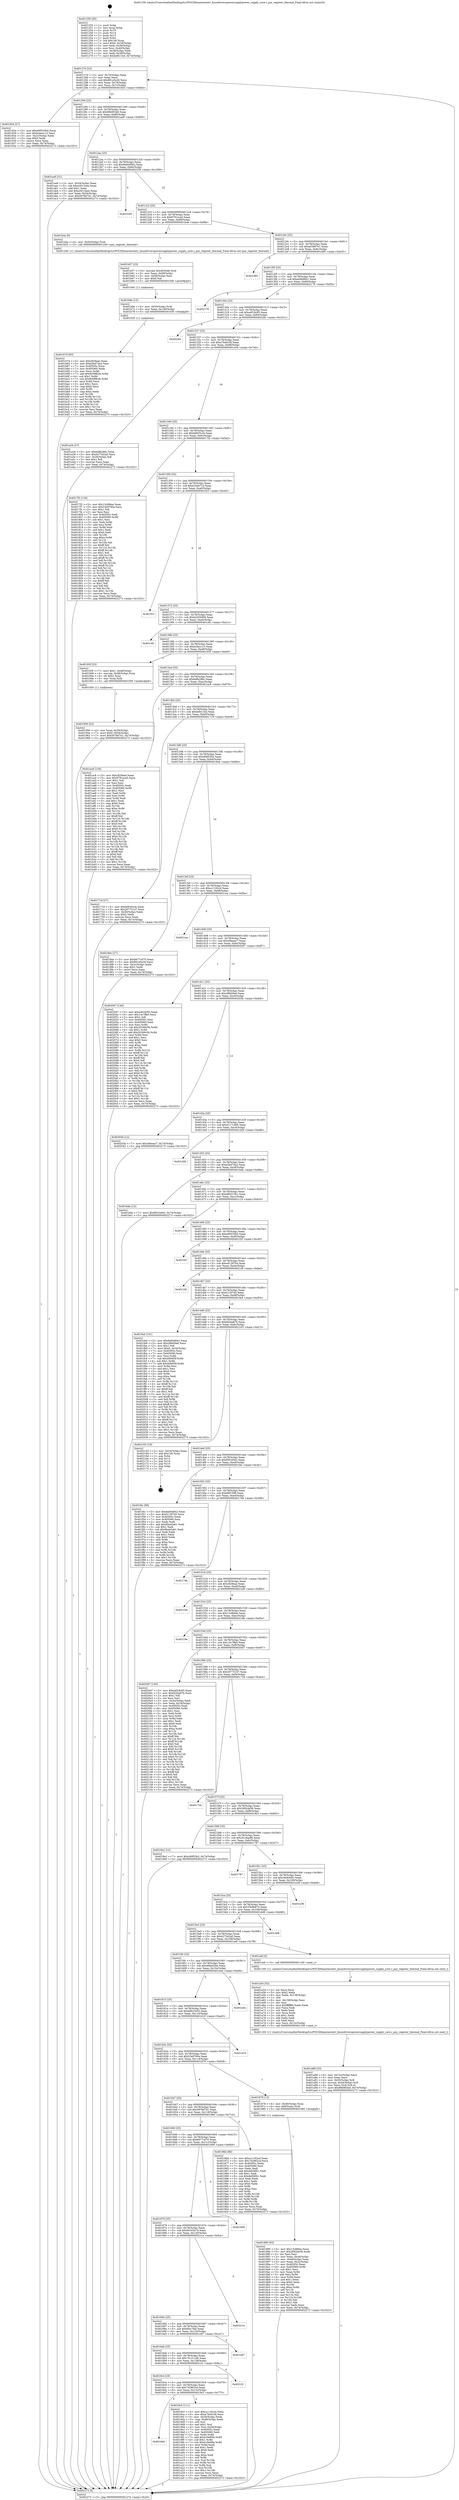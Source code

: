 digraph "0x401250" {
  label = "0x401250 (/mnt/c/Users/mathe/Desktop/tcc/POCII/binaries/extr_linuxdriverspowersupplypower_supply_core.c_psy_register_thermal_Final-ollvm.out::main(0))"
  labelloc = "t"
  node[shape=record]

  Entry [label="",width=0.3,height=0.3,shape=circle,fillcolor=black,style=filled]
  "0x40127d" [label="{
     0x40127d [23]\l
     | [instrs]\l
     &nbsp;&nbsp;0x40127d \<+3\>: mov -0x74(%rbp),%eax\l
     &nbsp;&nbsp;0x401280 \<+2\>: mov %eax,%ecx\l
     &nbsp;&nbsp;0x401282 \<+6\>: sub $0x891e5e30,%ecx\l
     &nbsp;&nbsp;0x401288 \<+3\>: mov %eax,-0x78(%rbp)\l
     &nbsp;&nbsp;0x40128b \<+3\>: mov %ecx,-0x7c(%rbp)\l
     &nbsp;&nbsp;0x40128e \<+6\>: je 0000000000401924 \<main+0x6d4\>\l
  }"]
  "0x401924" [label="{
     0x401924 [27]\l
     | [instrs]\l
     &nbsp;&nbsp;0x401924 \<+5\>: mov $0xe99535b0,%eax\l
     &nbsp;&nbsp;0x401929 \<+5\>: mov $0xbcbecc13,%ecx\l
     &nbsp;&nbsp;0x40192e \<+3\>: mov -0x2c(%rbp),%edx\l
     &nbsp;&nbsp;0x401931 \<+3\>: cmp $0x0,%edx\l
     &nbsp;&nbsp;0x401934 \<+3\>: cmove %ecx,%eax\l
     &nbsp;&nbsp;0x401937 \<+3\>: mov %eax,-0x74(%rbp)\l
     &nbsp;&nbsp;0x40193a \<+5\>: jmp 0000000000402273 \<main+0x1023\>\l
  }"]
  "0x401294" [label="{
     0x401294 [22]\l
     | [instrs]\l
     &nbsp;&nbsp;0x401294 \<+5\>: jmp 0000000000401299 \<main+0x49\>\l
     &nbsp;&nbsp;0x401299 \<+3\>: mov -0x78(%rbp),%eax\l
     &nbsp;&nbsp;0x40129c \<+5\>: sub $0x89e903a0,%eax\l
     &nbsp;&nbsp;0x4012a1 \<+3\>: mov %eax,-0x80(%rbp)\l
     &nbsp;&nbsp;0x4012a4 \<+6\>: je 0000000000401aa9 \<main+0x859\>\l
  }"]
  Exit [label="",width=0.3,height=0.3,shape=circle,fillcolor=black,style=filled,peripheries=2]
  "0x401aa9" [label="{
     0x401aa9 [31]\l
     | [instrs]\l
     &nbsp;&nbsp;0x401aa9 \<+3\>: mov -0x54(%rbp),%eax\l
     &nbsp;&nbsp;0x401aac \<+5\>: sub $0xa3013aee,%eax\l
     &nbsp;&nbsp;0x401ab1 \<+3\>: add $0x1,%eax\l
     &nbsp;&nbsp;0x401ab4 \<+5\>: add $0xa3013aee,%eax\l
     &nbsp;&nbsp;0x401ab9 \<+3\>: mov %eax,-0x54(%rbp)\l
     &nbsp;&nbsp;0x401abc \<+7\>: movl $0x5978d7d1,-0x74(%rbp)\l
     &nbsp;&nbsp;0x401ac3 \<+5\>: jmp 0000000000402273 \<main+0x1023\>\l
  }"]
  "0x4012aa" [label="{
     0x4012aa [25]\l
     | [instrs]\l
     &nbsp;&nbsp;0x4012aa \<+5\>: jmp 00000000004012af \<main+0x5f\>\l
     &nbsp;&nbsp;0x4012af \<+3\>: mov -0x78(%rbp),%eax\l
     &nbsp;&nbsp;0x4012b2 \<+5\>: sub $0x8a60d942,%eax\l
     &nbsp;&nbsp;0x4012b7 \<+6\>: mov %eax,-0x84(%rbp)\l
     &nbsp;&nbsp;0x4012bd \<+6\>: je 0000000000402259 \<main+0x1009\>\l
  }"]
  "0x401b7d" [label="{
     0x401b7d [93]\l
     | [instrs]\l
     &nbsp;&nbsp;0x401b7d \<+5\>: mov $0xc829eae,%eax\l
     &nbsp;&nbsp;0x401b82 \<+5\>: mov $0xd2b07da2,%esi\l
     &nbsp;&nbsp;0x401b87 \<+7\>: mov 0x40505c,%ecx\l
     &nbsp;&nbsp;0x401b8e \<+7\>: mov 0x405060,%edx\l
     &nbsp;&nbsp;0x401b95 \<+3\>: mov %ecx,%r8d\l
     &nbsp;&nbsp;0x401b98 \<+7\>: add $0x9c09fb28,%r8d\l
     &nbsp;&nbsp;0x401b9f \<+4\>: sub $0x1,%r8d\l
     &nbsp;&nbsp;0x401ba3 \<+7\>: sub $0x9c09fb28,%r8d\l
     &nbsp;&nbsp;0x401baa \<+4\>: imul %r8d,%ecx\l
     &nbsp;&nbsp;0x401bae \<+3\>: and $0x1,%ecx\l
     &nbsp;&nbsp;0x401bb1 \<+3\>: cmp $0x0,%ecx\l
     &nbsp;&nbsp;0x401bb4 \<+4\>: sete %r9b\l
     &nbsp;&nbsp;0x401bb8 \<+3\>: cmp $0xa,%edx\l
     &nbsp;&nbsp;0x401bbb \<+4\>: setl %r10b\l
     &nbsp;&nbsp;0x401bbf \<+3\>: mov %r9b,%r11b\l
     &nbsp;&nbsp;0x401bc2 \<+3\>: and %r10b,%r11b\l
     &nbsp;&nbsp;0x401bc5 \<+3\>: xor %r10b,%r9b\l
     &nbsp;&nbsp;0x401bc8 \<+3\>: or %r9b,%r11b\l
     &nbsp;&nbsp;0x401bcb \<+4\>: test $0x1,%r11b\l
     &nbsp;&nbsp;0x401bcf \<+3\>: cmovne %esi,%eax\l
     &nbsp;&nbsp;0x401bd2 \<+3\>: mov %eax,-0x74(%rbp)\l
     &nbsp;&nbsp;0x401bd5 \<+5\>: jmp 0000000000402273 \<main+0x1023\>\l
  }"]
  "0x402259" [label="{
     0x402259\l
  }", style=dashed]
  "0x4012c3" [label="{
     0x4012c3 [25]\l
     | [instrs]\l
     &nbsp;&nbsp;0x4012c3 \<+5\>: jmp 00000000004012c8 \<main+0x78\>\l
     &nbsp;&nbsp;0x4012c8 \<+3\>: mov -0x78(%rbp),%eax\l
     &nbsp;&nbsp;0x4012cb \<+5\>: sub $0x9791eca5,%eax\l
     &nbsp;&nbsp;0x4012d0 \<+6\>: mov %eax,-0x88(%rbp)\l
     &nbsp;&nbsp;0x4012d6 \<+6\>: je 0000000000401b4e \<main+0x8fe\>\l
  }"]
  "0x401b6e" [label="{
     0x401b6e [15]\l
     | [instrs]\l
     &nbsp;&nbsp;0x401b6e \<+4\>: mov -0x50(%rbp),%rdi\l
     &nbsp;&nbsp;0x401b72 \<+6\>: mov %eax,-0x140(%rbp)\l
     &nbsp;&nbsp;0x401b78 \<+5\>: call 0000000000401030 \<free@plt\>\l
     | [calls]\l
     &nbsp;&nbsp;0x401030 \{1\} (unknown)\l
  }"]
  "0x401b4e" [label="{
     0x401b4e [9]\l
     | [instrs]\l
     &nbsp;&nbsp;0x401b4e \<+4\>: mov -0x50(%rbp),%rdi\l
     &nbsp;&nbsp;0x401b52 \<+5\>: call 0000000000401240 \<psy_register_thermal\>\l
     | [calls]\l
     &nbsp;&nbsp;0x401240 \{1\} (/mnt/c/Users/mathe/Desktop/tcc/POCII/binaries/extr_linuxdriverspowersupplypower_supply_core.c_psy_register_thermal_Final-ollvm.out::psy_register_thermal)\l
  }"]
  "0x4012dc" [label="{
     0x4012dc [25]\l
     | [instrs]\l
     &nbsp;&nbsp;0x4012dc \<+5\>: jmp 00000000004012e1 \<main+0x91\>\l
     &nbsp;&nbsp;0x4012e1 \<+3\>: mov -0x78(%rbp),%eax\l
     &nbsp;&nbsp;0x4012e4 \<+5\>: sub $0xa03887e1,%eax\l
     &nbsp;&nbsp;0x4012e9 \<+6\>: mov %eax,-0x8c(%rbp)\l
     &nbsp;&nbsp;0x4012ef \<+6\>: je 0000000000401d85 \<main+0xb35\>\l
  }"]
  "0x401b57" [label="{
     0x401b57 [23]\l
     | [instrs]\l
     &nbsp;&nbsp;0x401b57 \<+10\>: movabs $0x4030d6,%rdi\l
     &nbsp;&nbsp;0x401b61 \<+3\>: mov %eax,-0x58(%rbp)\l
     &nbsp;&nbsp;0x401b64 \<+3\>: mov -0x58(%rbp),%esi\l
     &nbsp;&nbsp;0x401b67 \<+2\>: mov $0x0,%al\l
     &nbsp;&nbsp;0x401b69 \<+5\>: call 0000000000401040 \<printf@plt\>\l
     | [calls]\l
     &nbsp;&nbsp;0x401040 \{1\} (unknown)\l
  }"]
  "0x401d85" [label="{
     0x401d85\l
  }", style=dashed]
  "0x4012f5" [label="{
     0x4012f5 [25]\l
     | [instrs]\l
     &nbsp;&nbsp;0x4012f5 \<+5\>: jmp 00000000004012fa \<main+0xaa\>\l
     &nbsp;&nbsp;0x4012fa \<+3\>: mov -0x78(%rbp),%eax\l
     &nbsp;&nbsp;0x4012fd \<+5\>: sub $0xa0db9641,%eax\l
     &nbsp;&nbsp;0x401302 \<+6\>: mov %eax,-0x90(%rbp)\l
     &nbsp;&nbsp;0x401308 \<+6\>: je 0000000000402176 \<main+0xf26\>\l
  }"]
  "0x401a88" [label="{
     0x401a88 [33]\l
     | [instrs]\l
     &nbsp;&nbsp;0x401a88 \<+6\>: mov -0x13c(%rbp),%ecx\l
     &nbsp;&nbsp;0x401a8e \<+3\>: imul %eax,%ecx\l
     &nbsp;&nbsp;0x401a91 \<+4\>: mov -0x50(%rbp),%r8\l
     &nbsp;&nbsp;0x401a95 \<+4\>: movslq -0x54(%rbp),%r9\l
     &nbsp;&nbsp;0x401a99 \<+4\>: mov %ecx,(%r8,%r9,4)\l
     &nbsp;&nbsp;0x401a9d \<+7\>: movl $0x89e903a0,-0x74(%rbp)\l
     &nbsp;&nbsp;0x401aa4 \<+5\>: jmp 0000000000402273 \<main+0x1023\>\l
  }"]
  "0x402176" [label="{
     0x402176\l
  }", style=dashed]
  "0x40130e" [label="{
     0x40130e [25]\l
     | [instrs]\l
     &nbsp;&nbsp;0x40130e \<+5\>: jmp 0000000000401313 \<main+0xc3\>\l
     &nbsp;&nbsp;0x401313 \<+3\>: mov -0x78(%rbp),%eax\l
     &nbsp;&nbsp;0x401316 \<+5\>: sub $0xa4f18c85,%eax\l
     &nbsp;&nbsp;0x40131b \<+6\>: mov %eax,-0x94(%rbp)\l
     &nbsp;&nbsp;0x401321 \<+6\>: je 000000000040226c \<main+0x101c\>\l
  }"]
  "0x401a54" [label="{
     0x401a54 [52]\l
     | [instrs]\l
     &nbsp;&nbsp;0x401a54 \<+2\>: xor %ecx,%ecx\l
     &nbsp;&nbsp;0x401a56 \<+5\>: mov $0x2,%edx\l
     &nbsp;&nbsp;0x401a5b \<+6\>: mov %edx,-0x138(%rbp)\l
     &nbsp;&nbsp;0x401a61 \<+1\>: cltd\l
     &nbsp;&nbsp;0x401a62 \<+6\>: mov -0x138(%rbp),%esi\l
     &nbsp;&nbsp;0x401a68 \<+2\>: idiv %esi\l
     &nbsp;&nbsp;0x401a6a \<+6\>: imul $0xfffffffe,%edx,%edx\l
     &nbsp;&nbsp;0x401a70 \<+2\>: mov %ecx,%edi\l
     &nbsp;&nbsp;0x401a72 \<+2\>: sub %edx,%edi\l
     &nbsp;&nbsp;0x401a74 \<+2\>: mov %ecx,%edx\l
     &nbsp;&nbsp;0x401a76 \<+3\>: sub $0x1,%edx\l
     &nbsp;&nbsp;0x401a79 \<+2\>: add %edx,%edi\l
     &nbsp;&nbsp;0x401a7b \<+2\>: sub %edi,%ecx\l
     &nbsp;&nbsp;0x401a7d \<+6\>: mov %ecx,-0x13c(%rbp)\l
     &nbsp;&nbsp;0x401a83 \<+5\>: call 0000000000401160 \<next_i\>\l
     | [calls]\l
     &nbsp;&nbsp;0x401160 \{1\} (/mnt/c/Users/mathe/Desktop/tcc/POCII/binaries/extr_linuxdriverspowersupplypower_supply_core.c_psy_register_thermal_Final-ollvm.out::next_i)\l
  }"]
  "0x40226c" [label="{
     0x40226c\l
  }", style=dashed]
  "0x401327" [label="{
     0x401327 [25]\l
     | [instrs]\l
     &nbsp;&nbsp;0x401327 \<+5\>: jmp 000000000040132c \<main+0xdc\>\l
     &nbsp;&nbsp;0x40132c \<+3\>: mov -0x78(%rbp),%eax\l
     &nbsp;&nbsp;0x40132f \<+5\>: sub $0xa7bd41fd,%eax\l
     &nbsp;&nbsp;0x401334 \<+6\>: mov %eax,-0x98(%rbp)\l
     &nbsp;&nbsp;0x40133a \<+6\>: je 0000000000401a34 \<main+0x7e4\>\l
  }"]
  "0x4016dd" [label="{
     0x4016dd\l
  }", style=dashed]
  "0x401a34" [label="{
     0x401a34 [27]\l
     | [instrs]\l
     &nbsp;&nbsp;0x401a34 \<+5\>: mov $0xbdfb286c,%eax\l
     &nbsp;&nbsp;0x401a39 \<+5\>: mov $0x4275d2a0,%ecx\l
     &nbsp;&nbsp;0x401a3e \<+3\>: mov -0x26(%rbp),%dl\l
     &nbsp;&nbsp;0x401a41 \<+3\>: test $0x1,%dl\l
     &nbsp;&nbsp;0x401a44 \<+3\>: cmovne %ecx,%eax\l
     &nbsp;&nbsp;0x401a47 \<+3\>: mov %eax,-0x74(%rbp)\l
     &nbsp;&nbsp;0x401a4a \<+5\>: jmp 0000000000402273 \<main+0x1023\>\l
  }"]
  "0x401340" [label="{
     0x401340 [25]\l
     | [instrs]\l
     &nbsp;&nbsp;0x401340 \<+5\>: jmp 0000000000401345 \<main+0xf5\>\l
     &nbsp;&nbsp;0x401345 \<+3\>: mov -0x78(%rbp),%eax\l
     &nbsp;&nbsp;0x401348 \<+5\>: sub $0xb0635ccb,%eax\l
     &nbsp;&nbsp;0x40134d \<+6\>: mov %eax,-0x9c(%rbp)\l
     &nbsp;&nbsp;0x401353 \<+6\>: je 00000000004017f2 \<main+0x5a2\>\l
  }"]
  "0x4019c5" [label="{
     0x4019c5 [111]\l
     | [instrs]\l
     &nbsp;&nbsp;0x4019c5 \<+5\>: mov $0xcc1162cd,%eax\l
     &nbsp;&nbsp;0x4019ca \<+5\>: mov $0xa7bd41fd,%ecx\l
     &nbsp;&nbsp;0x4019cf \<+3\>: mov -0x54(%rbp),%edx\l
     &nbsp;&nbsp;0x4019d2 \<+3\>: cmp -0x48(%rbp),%edx\l
     &nbsp;&nbsp;0x4019d5 \<+4\>: setl %sil\l
     &nbsp;&nbsp;0x4019d9 \<+4\>: and $0x1,%sil\l
     &nbsp;&nbsp;0x4019dd \<+4\>: mov %sil,-0x26(%rbp)\l
     &nbsp;&nbsp;0x4019e1 \<+7\>: mov 0x40505c,%edx\l
     &nbsp;&nbsp;0x4019e8 \<+7\>: mov 0x405060,%edi\l
     &nbsp;&nbsp;0x4019ef \<+3\>: mov %edx,%r8d\l
     &nbsp;&nbsp;0x4019f2 \<+7\>: add $0xb18ef0fa,%r8d\l
     &nbsp;&nbsp;0x4019f9 \<+4\>: sub $0x1,%r8d\l
     &nbsp;&nbsp;0x4019fd \<+7\>: sub $0xb18ef0fa,%r8d\l
     &nbsp;&nbsp;0x401a04 \<+4\>: imul %r8d,%edx\l
     &nbsp;&nbsp;0x401a08 \<+3\>: and $0x1,%edx\l
     &nbsp;&nbsp;0x401a0b \<+3\>: cmp $0x0,%edx\l
     &nbsp;&nbsp;0x401a0e \<+4\>: sete %sil\l
     &nbsp;&nbsp;0x401a12 \<+3\>: cmp $0xa,%edi\l
     &nbsp;&nbsp;0x401a15 \<+4\>: setl %r9b\l
     &nbsp;&nbsp;0x401a19 \<+3\>: mov %sil,%r10b\l
     &nbsp;&nbsp;0x401a1c \<+3\>: and %r9b,%r10b\l
     &nbsp;&nbsp;0x401a1f \<+3\>: xor %r9b,%sil\l
     &nbsp;&nbsp;0x401a22 \<+3\>: or %sil,%r10b\l
     &nbsp;&nbsp;0x401a25 \<+4\>: test $0x1,%r10b\l
     &nbsp;&nbsp;0x401a29 \<+3\>: cmovne %ecx,%eax\l
     &nbsp;&nbsp;0x401a2c \<+3\>: mov %eax,-0x74(%rbp)\l
     &nbsp;&nbsp;0x401a2f \<+5\>: jmp 0000000000402273 \<main+0x1023\>\l
  }"]
  "0x4017f2" [label="{
     0x4017f2 [134]\l
     | [instrs]\l
     &nbsp;&nbsp;0x4017f2 \<+5\>: mov $0x13c8fdee,%eax\l
     &nbsp;&nbsp;0x4017f7 \<+5\>: mov $0x53a9760a,%ecx\l
     &nbsp;&nbsp;0x4017fc \<+2\>: mov $0x1,%dl\l
     &nbsp;&nbsp;0x4017fe \<+2\>: xor %esi,%esi\l
     &nbsp;&nbsp;0x401800 \<+7\>: mov 0x40505c,%edi\l
     &nbsp;&nbsp;0x401807 \<+8\>: mov 0x405060,%r8d\l
     &nbsp;&nbsp;0x40180f \<+3\>: sub $0x1,%esi\l
     &nbsp;&nbsp;0x401812 \<+3\>: mov %edi,%r9d\l
     &nbsp;&nbsp;0x401815 \<+3\>: add %esi,%r9d\l
     &nbsp;&nbsp;0x401818 \<+4\>: imul %r9d,%edi\l
     &nbsp;&nbsp;0x40181c \<+3\>: and $0x1,%edi\l
     &nbsp;&nbsp;0x40181f \<+3\>: cmp $0x0,%edi\l
     &nbsp;&nbsp;0x401822 \<+4\>: sete %r10b\l
     &nbsp;&nbsp;0x401826 \<+4\>: cmp $0xa,%r8d\l
     &nbsp;&nbsp;0x40182a \<+4\>: setl %r11b\l
     &nbsp;&nbsp;0x40182e \<+3\>: mov %r10b,%bl\l
     &nbsp;&nbsp;0x401831 \<+3\>: xor $0xff,%bl\l
     &nbsp;&nbsp;0x401834 \<+3\>: mov %r11b,%r14b\l
     &nbsp;&nbsp;0x401837 \<+4\>: xor $0xff,%r14b\l
     &nbsp;&nbsp;0x40183b \<+3\>: xor $0x1,%dl\l
     &nbsp;&nbsp;0x40183e \<+3\>: mov %bl,%r15b\l
     &nbsp;&nbsp;0x401841 \<+4\>: and $0xff,%r15b\l
     &nbsp;&nbsp;0x401845 \<+3\>: and %dl,%r10b\l
     &nbsp;&nbsp;0x401848 \<+3\>: mov %r14b,%r12b\l
     &nbsp;&nbsp;0x40184b \<+4\>: and $0xff,%r12b\l
     &nbsp;&nbsp;0x40184f \<+3\>: and %dl,%r11b\l
     &nbsp;&nbsp;0x401852 \<+3\>: or %r10b,%r15b\l
     &nbsp;&nbsp;0x401855 \<+3\>: or %r11b,%r12b\l
     &nbsp;&nbsp;0x401858 \<+3\>: xor %r12b,%r15b\l
     &nbsp;&nbsp;0x40185b \<+3\>: or %r14b,%bl\l
     &nbsp;&nbsp;0x40185e \<+3\>: xor $0xff,%bl\l
     &nbsp;&nbsp;0x401861 \<+3\>: or $0x1,%dl\l
     &nbsp;&nbsp;0x401864 \<+2\>: and %dl,%bl\l
     &nbsp;&nbsp;0x401866 \<+3\>: or %bl,%r15b\l
     &nbsp;&nbsp;0x401869 \<+4\>: test $0x1,%r15b\l
     &nbsp;&nbsp;0x40186d \<+3\>: cmovne %ecx,%eax\l
     &nbsp;&nbsp;0x401870 \<+3\>: mov %eax,-0x74(%rbp)\l
     &nbsp;&nbsp;0x401873 \<+5\>: jmp 0000000000402273 \<main+0x1023\>\l
  }"]
  "0x401359" [label="{
     0x401359 [25]\l
     | [instrs]\l
     &nbsp;&nbsp;0x401359 \<+5\>: jmp 000000000040135e \<main+0x10e\>\l
     &nbsp;&nbsp;0x40135e \<+3\>: mov -0x78(%rbp),%eax\l
     &nbsp;&nbsp;0x401361 \<+5\>: sub $0xb16de71e,%eax\l
     &nbsp;&nbsp;0x401366 \<+6\>: mov %eax,-0xa0(%rbp)\l
     &nbsp;&nbsp;0x40136c \<+6\>: je 0000000000401f23 \<main+0xcd3\>\l
  }"]
  "0x4016c4" [label="{
     0x4016c4 [25]\l
     | [instrs]\l
     &nbsp;&nbsp;0x4016c4 \<+5\>: jmp 00000000004016c9 \<main+0x479\>\l
     &nbsp;&nbsp;0x4016c9 \<+3\>: mov -0x78(%rbp),%eax\l
     &nbsp;&nbsp;0x4016cc \<+5\>: sub $0x742862cd,%eax\l
     &nbsp;&nbsp;0x4016d1 \<+6\>: mov %eax,-0x12c(%rbp)\l
     &nbsp;&nbsp;0x4016d7 \<+6\>: je 00000000004019c5 \<main+0x775\>\l
  }"]
  "0x401f23" [label="{
     0x401f23\l
  }", style=dashed]
  "0x401372" [label="{
     0x401372 [25]\l
     | [instrs]\l
     &nbsp;&nbsp;0x401372 \<+5\>: jmp 0000000000401377 \<main+0x127\>\l
     &nbsp;&nbsp;0x401377 \<+3\>: mov -0x78(%rbp),%eax\l
     &nbsp;&nbsp;0x40137a \<+5\>: sub $0xb2d30d56,%eax\l
     &nbsp;&nbsp;0x40137f \<+6\>: mov %eax,-0xa4(%rbp)\l
     &nbsp;&nbsp;0x401385 \<+6\>: je 0000000000401c6c \<main+0xa1c\>\l
  }"]
  "0x4021f1" [label="{
     0x4021f1\l
  }", style=dashed]
  "0x401c6c" [label="{
     0x401c6c\l
  }", style=dashed]
  "0x40138b" [label="{
     0x40138b [25]\l
     | [instrs]\l
     &nbsp;&nbsp;0x40138b \<+5\>: jmp 0000000000401390 \<main+0x140\>\l
     &nbsp;&nbsp;0x401390 \<+3\>: mov -0x78(%rbp),%eax\l
     &nbsp;&nbsp;0x401393 \<+5\>: sub $0xbcbecc13,%eax\l
     &nbsp;&nbsp;0x401398 \<+6\>: mov %eax,-0xa8(%rbp)\l
     &nbsp;&nbsp;0x40139e \<+6\>: je 000000000040193f \<main+0x6ef\>\l
  }"]
  "0x4016ab" [label="{
     0x4016ab [25]\l
     | [instrs]\l
     &nbsp;&nbsp;0x4016ab \<+5\>: jmp 00000000004016b0 \<main+0x460\>\l
     &nbsp;&nbsp;0x4016b0 \<+3\>: mov -0x78(%rbp),%eax\l
     &nbsp;&nbsp;0x4016b3 \<+5\>: sub $0x701311d0,%eax\l
     &nbsp;&nbsp;0x4016b8 \<+6\>: mov %eax,-0x128(%rbp)\l
     &nbsp;&nbsp;0x4016be \<+6\>: je 00000000004021f1 \<main+0xfa1\>\l
  }"]
  "0x40193f" [label="{
     0x40193f [23]\l
     | [instrs]\l
     &nbsp;&nbsp;0x40193f \<+7\>: movl $0x1,-0x48(%rbp)\l
     &nbsp;&nbsp;0x401946 \<+4\>: movslq -0x48(%rbp),%rax\l
     &nbsp;&nbsp;0x40194a \<+4\>: shl $0x2,%rax\l
     &nbsp;&nbsp;0x40194e \<+3\>: mov %rax,%rdi\l
     &nbsp;&nbsp;0x401951 \<+5\>: call 0000000000401050 \<malloc@plt\>\l
     | [calls]\l
     &nbsp;&nbsp;0x401050 \{1\} (unknown)\l
  }"]
  "0x4013a4" [label="{
     0x4013a4 [25]\l
     | [instrs]\l
     &nbsp;&nbsp;0x4013a4 \<+5\>: jmp 00000000004013a9 \<main+0x159\>\l
     &nbsp;&nbsp;0x4013a9 \<+3\>: mov -0x78(%rbp),%eax\l
     &nbsp;&nbsp;0x4013ac \<+5\>: sub $0xbdfb286c,%eax\l
     &nbsp;&nbsp;0x4013b1 \<+6\>: mov %eax,-0xac(%rbp)\l
     &nbsp;&nbsp;0x4013b7 \<+6\>: je 0000000000401ac8 \<main+0x878\>\l
  }"]
  "0x401e97" [label="{
     0x401e97\l
  }", style=dashed]
  "0x401ac8" [label="{
     0x401ac8 [134]\l
     | [instrs]\l
     &nbsp;&nbsp;0x401ac8 \<+5\>: mov $0xc829eae,%eax\l
     &nbsp;&nbsp;0x401acd \<+5\>: mov $0x9791eca5,%ecx\l
     &nbsp;&nbsp;0x401ad2 \<+2\>: mov $0x1,%dl\l
     &nbsp;&nbsp;0x401ad4 \<+2\>: xor %esi,%esi\l
     &nbsp;&nbsp;0x401ad6 \<+7\>: mov 0x40505c,%edi\l
     &nbsp;&nbsp;0x401add \<+8\>: mov 0x405060,%r8d\l
     &nbsp;&nbsp;0x401ae5 \<+3\>: sub $0x1,%esi\l
     &nbsp;&nbsp;0x401ae8 \<+3\>: mov %edi,%r9d\l
     &nbsp;&nbsp;0x401aeb \<+3\>: add %esi,%r9d\l
     &nbsp;&nbsp;0x401aee \<+4\>: imul %r9d,%edi\l
     &nbsp;&nbsp;0x401af2 \<+3\>: and $0x1,%edi\l
     &nbsp;&nbsp;0x401af5 \<+3\>: cmp $0x0,%edi\l
     &nbsp;&nbsp;0x401af8 \<+4\>: sete %r10b\l
     &nbsp;&nbsp;0x401afc \<+4\>: cmp $0xa,%r8d\l
     &nbsp;&nbsp;0x401b00 \<+4\>: setl %r11b\l
     &nbsp;&nbsp;0x401b04 \<+3\>: mov %r10b,%bl\l
     &nbsp;&nbsp;0x401b07 \<+3\>: xor $0xff,%bl\l
     &nbsp;&nbsp;0x401b0a \<+3\>: mov %r11b,%r14b\l
     &nbsp;&nbsp;0x401b0d \<+4\>: xor $0xff,%r14b\l
     &nbsp;&nbsp;0x401b11 \<+3\>: xor $0x0,%dl\l
     &nbsp;&nbsp;0x401b14 \<+3\>: mov %bl,%r15b\l
     &nbsp;&nbsp;0x401b17 \<+4\>: and $0x0,%r15b\l
     &nbsp;&nbsp;0x401b1b \<+3\>: and %dl,%r10b\l
     &nbsp;&nbsp;0x401b1e \<+3\>: mov %r14b,%r12b\l
     &nbsp;&nbsp;0x401b21 \<+4\>: and $0x0,%r12b\l
     &nbsp;&nbsp;0x401b25 \<+3\>: and %dl,%r11b\l
     &nbsp;&nbsp;0x401b28 \<+3\>: or %r10b,%r15b\l
     &nbsp;&nbsp;0x401b2b \<+3\>: or %r11b,%r12b\l
     &nbsp;&nbsp;0x401b2e \<+3\>: xor %r12b,%r15b\l
     &nbsp;&nbsp;0x401b31 \<+3\>: or %r14b,%bl\l
     &nbsp;&nbsp;0x401b34 \<+3\>: xor $0xff,%bl\l
     &nbsp;&nbsp;0x401b37 \<+3\>: or $0x0,%dl\l
     &nbsp;&nbsp;0x401b3a \<+2\>: and %dl,%bl\l
     &nbsp;&nbsp;0x401b3c \<+3\>: or %bl,%r15b\l
     &nbsp;&nbsp;0x401b3f \<+4\>: test $0x1,%r15b\l
     &nbsp;&nbsp;0x401b43 \<+3\>: cmovne %ecx,%eax\l
     &nbsp;&nbsp;0x401b46 \<+3\>: mov %eax,-0x74(%rbp)\l
     &nbsp;&nbsp;0x401b49 \<+5\>: jmp 0000000000402273 \<main+0x1023\>\l
  }"]
  "0x4013bd" [label="{
     0x4013bd [25]\l
     | [instrs]\l
     &nbsp;&nbsp;0x4013bd \<+5\>: jmp 00000000004013c2 \<main+0x172\>\l
     &nbsp;&nbsp;0x4013c2 \<+3\>: mov -0x78(%rbp),%eax\l
     &nbsp;&nbsp;0x4013c5 \<+5\>: sub $0xbefe13cd,%eax\l
     &nbsp;&nbsp;0x4013ca \<+6\>: mov %eax,-0xb0(%rbp)\l
     &nbsp;&nbsp;0x4013d0 \<+6\>: je 0000000000401719 \<main+0x4c9\>\l
  }"]
  "0x401692" [label="{
     0x401692 [25]\l
     | [instrs]\l
     &nbsp;&nbsp;0x401692 \<+5\>: jmp 0000000000401697 \<main+0x447\>\l
     &nbsp;&nbsp;0x401697 \<+3\>: mov -0x78(%rbp),%eax\l
     &nbsp;&nbsp;0x40169a \<+5\>: sub $0x6fac7fae,%eax\l
     &nbsp;&nbsp;0x40169f \<+6\>: mov %eax,-0x124(%rbp)\l
     &nbsp;&nbsp;0x4016a5 \<+6\>: je 0000000000401e97 \<main+0xc47\>\l
  }"]
  "0x401719" [label="{
     0x401719 [27]\l
     | [instrs]\l
     &nbsp;&nbsp;0x401719 \<+5\>: mov $0xb0635ccb,%eax\l
     &nbsp;&nbsp;0x40171e \<+5\>: mov $0x26775147,%ecx\l
     &nbsp;&nbsp;0x401723 \<+3\>: mov -0x30(%rbp),%edx\l
     &nbsp;&nbsp;0x401726 \<+3\>: cmp $0x2,%edx\l
     &nbsp;&nbsp;0x401729 \<+3\>: cmovne %ecx,%eax\l
     &nbsp;&nbsp;0x40172c \<+3\>: mov %eax,-0x74(%rbp)\l
     &nbsp;&nbsp;0x40172f \<+5\>: jmp 0000000000402273 \<main+0x1023\>\l
  }"]
  "0x4013d6" [label="{
     0x4013d6 [25]\l
     | [instrs]\l
     &nbsp;&nbsp;0x4013d6 \<+5\>: jmp 00000000004013db \<main+0x18b\>\l
     &nbsp;&nbsp;0x4013db \<+3\>: mov -0x78(%rbp),%eax\l
     &nbsp;&nbsp;0x4013de \<+5\>: sub $0xcb9f53b2,%eax\l
     &nbsp;&nbsp;0x4013e3 \<+6\>: mov %eax,-0xb4(%rbp)\l
     &nbsp;&nbsp;0x4013e9 \<+6\>: je 00000000004018ee \<main+0x69e\>\l
  }"]
  "0x402273" [label="{
     0x402273 [5]\l
     | [instrs]\l
     &nbsp;&nbsp;0x402273 \<+5\>: jmp 000000000040127d \<main+0x2d\>\l
  }"]
  "0x401250" [label="{
     0x401250 [45]\l
     | [instrs]\l
     &nbsp;&nbsp;0x401250 \<+1\>: push %rbp\l
     &nbsp;&nbsp;0x401251 \<+3\>: mov %rsp,%rbp\l
     &nbsp;&nbsp;0x401254 \<+2\>: push %r15\l
     &nbsp;&nbsp;0x401256 \<+2\>: push %r14\l
     &nbsp;&nbsp;0x401258 \<+2\>: push %r12\l
     &nbsp;&nbsp;0x40125a \<+1\>: push %rbx\l
     &nbsp;&nbsp;0x40125b \<+7\>: sub $0x140,%rsp\l
     &nbsp;&nbsp;0x401262 \<+7\>: movl $0x0,-0x34(%rbp)\l
     &nbsp;&nbsp;0x401269 \<+3\>: mov %edi,-0x38(%rbp)\l
     &nbsp;&nbsp;0x40126c \<+4\>: mov %rsi,-0x40(%rbp)\l
     &nbsp;&nbsp;0x401270 \<+3\>: mov -0x38(%rbp),%edi\l
     &nbsp;&nbsp;0x401273 \<+3\>: mov %edi,-0x30(%rbp)\l
     &nbsp;&nbsp;0x401276 \<+7\>: movl $0xbefe13cd,-0x74(%rbp)\l
  }"]
  "0x40221e" [label="{
     0x40221e\l
  }", style=dashed]
  "0x4018ee" [label="{
     0x4018ee [27]\l
     | [instrs]\l
     &nbsp;&nbsp;0x4018ee \<+5\>: mov $0x6677c070,%eax\l
     &nbsp;&nbsp;0x4018f3 \<+5\>: mov $0x891e5e30,%ecx\l
     &nbsp;&nbsp;0x4018f8 \<+3\>: mov -0x2c(%rbp),%edx\l
     &nbsp;&nbsp;0x4018fb \<+3\>: cmp $0x1,%edx\l
     &nbsp;&nbsp;0x4018fe \<+3\>: cmovl %ecx,%eax\l
     &nbsp;&nbsp;0x401901 \<+3\>: mov %eax,-0x74(%rbp)\l
     &nbsp;&nbsp;0x401904 \<+5\>: jmp 0000000000402273 \<main+0x1023\>\l
  }"]
  "0x4013ef" [label="{
     0x4013ef [25]\l
     | [instrs]\l
     &nbsp;&nbsp;0x4013ef \<+5\>: jmp 00000000004013f4 \<main+0x1a4\>\l
     &nbsp;&nbsp;0x4013f4 \<+3\>: mov -0x78(%rbp),%eax\l
     &nbsp;&nbsp;0x4013f7 \<+5\>: sub $0xcc1162cd,%eax\l
     &nbsp;&nbsp;0x4013fc \<+6\>: mov %eax,-0xb8(%rbp)\l
     &nbsp;&nbsp;0x401402 \<+6\>: je 00000000004021aa \<main+0xf5a\>\l
  }"]
  "0x401679" [label="{
     0x401679 [25]\l
     | [instrs]\l
     &nbsp;&nbsp;0x401679 \<+5\>: jmp 000000000040167e \<main+0x42e\>\l
     &nbsp;&nbsp;0x40167e \<+3\>: mov -0x78(%rbp),%eax\l
     &nbsp;&nbsp;0x401681 \<+5\>: sub $0x69163e74,%eax\l
     &nbsp;&nbsp;0x401686 \<+6\>: mov %eax,-0x120(%rbp)\l
     &nbsp;&nbsp;0x40168c \<+6\>: je 000000000040221e \<main+0xfce\>\l
  }"]
  "0x4021aa" [label="{
     0x4021aa\l
  }", style=dashed]
  "0x401408" [label="{
     0x401408 [25]\l
     | [instrs]\l
     &nbsp;&nbsp;0x401408 \<+5\>: jmp 000000000040140d \<main+0x1bd\>\l
     &nbsp;&nbsp;0x40140d \<+3\>: mov -0x78(%rbp),%eax\l
     &nbsp;&nbsp;0x401410 \<+5\>: sub $0xcf4eeac7,%eax\l
     &nbsp;&nbsp;0x401415 \<+6\>: mov %eax,-0xbc(%rbp)\l
     &nbsp;&nbsp;0x40141b \<+6\>: je 0000000000402047 \<main+0xdf7\>\l
  }"]
  "0x401909" [label="{
     0x401909\l
  }", style=dashed]
  "0x402047" [label="{
     0x402047 [144]\l
     | [instrs]\l
     &nbsp;&nbsp;0x402047 \<+5\>: mov $0xa4f18c85,%eax\l
     &nbsp;&nbsp;0x40204c \<+5\>: mov $0x14c7ffe0,%ecx\l
     &nbsp;&nbsp;0x402051 \<+2\>: mov $0x1,%dl\l
     &nbsp;&nbsp;0x402053 \<+7\>: mov 0x40505c,%esi\l
     &nbsp;&nbsp;0x40205a \<+7\>: mov 0x405060,%edi\l
     &nbsp;&nbsp;0x402061 \<+3\>: mov %esi,%r8d\l
     &nbsp;&nbsp;0x402064 \<+7\>: sub $0x20349c5b,%r8d\l
     &nbsp;&nbsp;0x40206b \<+4\>: sub $0x1,%r8d\l
     &nbsp;&nbsp;0x40206f \<+7\>: add $0x20349c5b,%r8d\l
     &nbsp;&nbsp;0x402076 \<+4\>: imul %r8d,%esi\l
     &nbsp;&nbsp;0x40207a \<+3\>: and $0x1,%esi\l
     &nbsp;&nbsp;0x40207d \<+3\>: cmp $0x0,%esi\l
     &nbsp;&nbsp;0x402080 \<+4\>: sete %r9b\l
     &nbsp;&nbsp;0x402084 \<+3\>: cmp $0xa,%edi\l
     &nbsp;&nbsp;0x402087 \<+4\>: setl %r10b\l
     &nbsp;&nbsp;0x40208b \<+3\>: mov %r9b,%r11b\l
     &nbsp;&nbsp;0x40208e \<+4\>: xor $0xff,%r11b\l
     &nbsp;&nbsp;0x402092 \<+3\>: mov %r10b,%bl\l
     &nbsp;&nbsp;0x402095 \<+3\>: xor $0xff,%bl\l
     &nbsp;&nbsp;0x402098 \<+3\>: xor $0x0,%dl\l
     &nbsp;&nbsp;0x40209b \<+3\>: mov %r11b,%r14b\l
     &nbsp;&nbsp;0x40209e \<+4\>: and $0x0,%r14b\l
     &nbsp;&nbsp;0x4020a2 \<+3\>: and %dl,%r9b\l
     &nbsp;&nbsp;0x4020a5 \<+3\>: mov %bl,%r15b\l
     &nbsp;&nbsp;0x4020a8 \<+4\>: and $0x0,%r15b\l
     &nbsp;&nbsp;0x4020ac \<+3\>: and %dl,%r10b\l
     &nbsp;&nbsp;0x4020af \<+3\>: or %r9b,%r14b\l
     &nbsp;&nbsp;0x4020b2 \<+3\>: or %r10b,%r15b\l
     &nbsp;&nbsp;0x4020b5 \<+3\>: xor %r15b,%r14b\l
     &nbsp;&nbsp;0x4020b8 \<+3\>: or %bl,%r11b\l
     &nbsp;&nbsp;0x4020bb \<+4\>: xor $0xff,%r11b\l
     &nbsp;&nbsp;0x4020bf \<+3\>: or $0x0,%dl\l
     &nbsp;&nbsp;0x4020c2 \<+3\>: and %dl,%r11b\l
     &nbsp;&nbsp;0x4020c5 \<+3\>: or %r11b,%r14b\l
     &nbsp;&nbsp;0x4020c8 \<+4\>: test $0x1,%r14b\l
     &nbsp;&nbsp;0x4020cc \<+3\>: cmovne %ecx,%eax\l
     &nbsp;&nbsp;0x4020cf \<+3\>: mov %eax,-0x74(%rbp)\l
     &nbsp;&nbsp;0x4020d2 \<+5\>: jmp 0000000000402273 \<main+0x1023\>\l
  }"]
  "0x401421" [label="{
     0x401421 [25]\l
     | [instrs]\l
     &nbsp;&nbsp;0x401421 \<+5\>: jmp 0000000000401426 \<main+0x1d6\>\l
     &nbsp;&nbsp;0x401426 \<+3\>: mov -0x78(%rbp),%eax\l
     &nbsp;&nbsp;0x401429 \<+5\>: sub $0xcf6b00e6,%eax\l
     &nbsp;&nbsp;0x40142e \<+6\>: mov %eax,-0xc0(%rbp)\l
     &nbsp;&nbsp;0x401434 \<+6\>: je 000000000040203b \<main+0xdeb\>\l
  }"]
  "0x401660" [label="{
     0x401660 [25]\l
     | [instrs]\l
     &nbsp;&nbsp;0x401660 \<+5\>: jmp 0000000000401665 \<main+0x415\>\l
     &nbsp;&nbsp;0x401665 \<+3\>: mov -0x78(%rbp),%eax\l
     &nbsp;&nbsp;0x401668 \<+5\>: sub $0x6677c070,%eax\l
     &nbsp;&nbsp;0x40166d \<+6\>: mov %eax,-0x11c(%rbp)\l
     &nbsp;&nbsp;0x401673 \<+6\>: je 0000000000401909 \<main+0x6b9\>\l
  }"]
  "0x40203b" [label="{
     0x40203b [12]\l
     | [instrs]\l
     &nbsp;&nbsp;0x40203b \<+7\>: movl $0xcf4eeac7,-0x74(%rbp)\l
     &nbsp;&nbsp;0x402042 \<+5\>: jmp 0000000000402273 \<main+0x1023\>\l
  }"]
  "0x40143a" [label="{
     0x40143a [25]\l
     | [instrs]\l
     &nbsp;&nbsp;0x40143a \<+5\>: jmp 000000000040143f \<main+0x1ef\>\l
     &nbsp;&nbsp;0x40143f \<+3\>: mov -0x78(%rbp),%eax\l
     &nbsp;&nbsp;0x401442 \<+5\>: sub $0xd117c485,%eax\l
     &nbsp;&nbsp;0x401447 \<+6\>: mov %eax,-0xc4(%rbp)\l
     &nbsp;&nbsp;0x40144d \<+6\>: je 0000000000401d2b \<main+0xadb\>\l
  }"]
  "0x40196d" [label="{
     0x40196d [88]\l
     | [instrs]\l
     &nbsp;&nbsp;0x40196d \<+5\>: mov $0xcc1162cd,%eax\l
     &nbsp;&nbsp;0x401972 \<+5\>: mov $0x742862cd,%ecx\l
     &nbsp;&nbsp;0x401977 \<+7\>: mov 0x40505c,%edx\l
     &nbsp;&nbsp;0x40197e \<+7\>: mov 0x405060,%esi\l
     &nbsp;&nbsp;0x401985 \<+2\>: mov %edx,%edi\l
     &nbsp;&nbsp;0x401987 \<+6\>: add $0xdef28f41,%edi\l
     &nbsp;&nbsp;0x40198d \<+3\>: sub $0x1,%edi\l
     &nbsp;&nbsp;0x401990 \<+6\>: sub $0xdef28f41,%edi\l
     &nbsp;&nbsp;0x401996 \<+3\>: imul %edi,%edx\l
     &nbsp;&nbsp;0x401999 \<+3\>: and $0x1,%edx\l
     &nbsp;&nbsp;0x40199c \<+3\>: cmp $0x0,%edx\l
     &nbsp;&nbsp;0x40199f \<+4\>: sete %r8b\l
     &nbsp;&nbsp;0x4019a3 \<+3\>: cmp $0xa,%esi\l
     &nbsp;&nbsp;0x4019a6 \<+4\>: setl %r9b\l
     &nbsp;&nbsp;0x4019aa \<+3\>: mov %r8b,%r10b\l
     &nbsp;&nbsp;0x4019ad \<+3\>: and %r9b,%r10b\l
     &nbsp;&nbsp;0x4019b0 \<+3\>: xor %r9b,%r8b\l
     &nbsp;&nbsp;0x4019b3 \<+3\>: or %r8b,%r10b\l
     &nbsp;&nbsp;0x4019b6 \<+4\>: test $0x1,%r10b\l
     &nbsp;&nbsp;0x4019ba \<+3\>: cmovne %ecx,%eax\l
     &nbsp;&nbsp;0x4019bd \<+3\>: mov %eax,-0x74(%rbp)\l
     &nbsp;&nbsp;0x4019c0 \<+5\>: jmp 0000000000402273 \<main+0x1023\>\l
  }"]
  "0x401d2b" [label="{
     0x401d2b\l
  }", style=dashed]
  "0x401453" [label="{
     0x401453 [25]\l
     | [instrs]\l
     &nbsp;&nbsp;0x401453 \<+5\>: jmp 0000000000401458 \<main+0x208\>\l
     &nbsp;&nbsp;0x401458 \<+3\>: mov -0x78(%rbp),%eax\l
     &nbsp;&nbsp;0x40145b \<+5\>: sub $0xd2b07da2,%eax\l
     &nbsp;&nbsp;0x401460 \<+6\>: mov %eax,-0xc8(%rbp)\l
     &nbsp;&nbsp;0x401466 \<+6\>: je 0000000000401bda \<main+0x98a\>\l
  }"]
  "0x401956" [label="{
     0x401956 [23]\l
     | [instrs]\l
     &nbsp;&nbsp;0x401956 \<+4\>: mov %rax,-0x50(%rbp)\l
     &nbsp;&nbsp;0x40195a \<+7\>: movl $0x0,-0x54(%rbp)\l
     &nbsp;&nbsp;0x401961 \<+7\>: movl $0x5978d7d1,-0x74(%rbp)\l
     &nbsp;&nbsp;0x401968 \<+5\>: jmp 0000000000402273 \<main+0x1023\>\l
  }"]
  "0x401bda" [label="{
     0x401bda [12]\l
     | [instrs]\l
     &nbsp;&nbsp;0x401bda \<+7\>: movl $0xf591b942,-0x74(%rbp)\l
     &nbsp;&nbsp;0x401be1 \<+5\>: jmp 0000000000402273 \<main+0x1023\>\l
  }"]
  "0x40146c" [label="{
     0x40146c [25]\l
     | [instrs]\l
     &nbsp;&nbsp;0x40146c \<+5\>: jmp 0000000000401471 \<main+0x221\>\l
     &nbsp;&nbsp;0x401471 \<+3\>: mov -0x78(%rbp),%eax\l
     &nbsp;&nbsp;0x401474 \<+5\>: sub $0xd85015b1,%eax\l
     &nbsp;&nbsp;0x401479 \<+6\>: mov %eax,-0xcc(%rbp)\l
     &nbsp;&nbsp;0x40147f \<+6\>: je 0000000000401c14 \<main+0x9c4\>\l
  }"]
  "0x401885" [label="{
     0x401885 [93]\l
     | [instrs]\l
     &nbsp;&nbsp;0x401885 \<+5\>: mov $0x13c8fdee,%ecx\l
     &nbsp;&nbsp;0x40188a \<+5\>: mov $0x2692de56,%edx\l
     &nbsp;&nbsp;0x40188f \<+2\>: xor %esi,%esi\l
     &nbsp;&nbsp;0x401891 \<+3\>: mov %eax,-0x44(%rbp)\l
     &nbsp;&nbsp;0x401894 \<+3\>: mov -0x44(%rbp),%eax\l
     &nbsp;&nbsp;0x401897 \<+3\>: mov %eax,-0x2c(%rbp)\l
     &nbsp;&nbsp;0x40189a \<+7\>: mov 0x40505c,%eax\l
     &nbsp;&nbsp;0x4018a1 \<+8\>: mov 0x405060,%r8d\l
     &nbsp;&nbsp;0x4018a9 \<+3\>: sub $0x1,%esi\l
     &nbsp;&nbsp;0x4018ac \<+3\>: mov %eax,%r9d\l
     &nbsp;&nbsp;0x4018af \<+3\>: add %esi,%r9d\l
     &nbsp;&nbsp;0x4018b2 \<+4\>: imul %r9d,%eax\l
     &nbsp;&nbsp;0x4018b6 \<+3\>: and $0x1,%eax\l
     &nbsp;&nbsp;0x4018b9 \<+3\>: cmp $0x0,%eax\l
     &nbsp;&nbsp;0x4018bc \<+4\>: sete %r10b\l
     &nbsp;&nbsp;0x4018c0 \<+4\>: cmp $0xa,%r8d\l
     &nbsp;&nbsp;0x4018c4 \<+4\>: setl %r11b\l
     &nbsp;&nbsp;0x4018c8 \<+3\>: mov %r10b,%bl\l
     &nbsp;&nbsp;0x4018cb \<+3\>: and %r11b,%bl\l
     &nbsp;&nbsp;0x4018ce \<+3\>: xor %r11b,%r10b\l
     &nbsp;&nbsp;0x4018d1 \<+3\>: or %r10b,%bl\l
     &nbsp;&nbsp;0x4018d4 \<+3\>: test $0x1,%bl\l
     &nbsp;&nbsp;0x4018d7 \<+3\>: cmovne %edx,%ecx\l
     &nbsp;&nbsp;0x4018da \<+3\>: mov %ecx,-0x74(%rbp)\l
     &nbsp;&nbsp;0x4018dd \<+5\>: jmp 0000000000402273 \<main+0x1023\>\l
  }"]
  "0x401c14" [label="{
     0x401c14\l
  }", style=dashed]
  "0x401485" [label="{
     0x401485 [25]\l
     | [instrs]\l
     &nbsp;&nbsp;0x401485 \<+5\>: jmp 000000000040148a \<main+0x23a\>\l
     &nbsp;&nbsp;0x40148a \<+3\>: mov -0x78(%rbp),%eax\l
     &nbsp;&nbsp;0x40148d \<+5\>: sub $0xe99535b0,%eax\l
     &nbsp;&nbsp;0x401492 \<+6\>: mov %eax,-0xd0(%rbp)\l
     &nbsp;&nbsp;0x401498 \<+6\>: je 0000000000401f2f \<main+0xcdf\>\l
  }"]
  "0x401647" [label="{
     0x401647 [25]\l
     | [instrs]\l
     &nbsp;&nbsp;0x401647 \<+5\>: jmp 000000000040164c \<main+0x3fc\>\l
     &nbsp;&nbsp;0x40164c \<+3\>: mov -0x78(%rbp),%eax\l
     &nbsp;&nbsp;0x40164f \<+5\>: sub $0x5978d7d1,%eax\l
     &nbsp;&nbsp;0x401654 \<+6\>: mov %eax,-0x118(%rbp)\l
     &nbsp;&nbsp;0x40165a \<+6\>: je 000000000040196d \<main+0x71d\>\l
  }"]
  "0x401f2f" [label="{
     0x401f2f\l
  }", style=dashed]
  "0x40149e" [label="{
     0x40149e [25]\l
     | [instrs]\l
     &nbsp;&nbsp;0x40149e \<+5\>: jmp 00000000004014a3 \<main+0x253\>\l
     &nbsp;&nbsp;0x4014a3 \<+3\>: mov -0x78(%rbp),%eax\l
     &nbsp;&nbsp;0x4014a6 \<+5\>: sub $0xed128764,%eax\l
     &nbsp;&nbsp;0x4014ab \<+6\>: mov %eax,-0xd4(%rbp)\l
     &nbsp;&nbsp;0x4014b1 \<+6\>: je 00000000004021fd \<main+0xfad\>\l
  }"]
  "0x401878" [label="{
     0x401878 [13]\l
     | [instrs]\l
     &nbsp;&nbsp;0x401878 \<+4\>: mov -0x40(%rbp),%rax\l
     &nbsp;&nbsp;0x40187c \<+4\>: mov 0x8(%rax),%rdi\l
     &nbsp;&nbsp;0x401880 \<+5\>: call 0000000000401060 \<atoi@plt\>\l
     | [calls]\l
     &nbsp;&nbsp;0x401060 \{1\} (unknown)\l
  }"]
  "0x4021fd" [label="{
     0x4021fd\l
  }", style=dashed]
  "0x4014b7" [label="{
     0x4014b7 [25]\l
     | [instrs]\l
     &nbsp;&nbsp;0x4014b7 \<+5\>: jmp 00000000004014bc \<main+0x26c\>\l
     &nbsp;&nbsp;0x4014bc \<+3\>: mov -0x78(%rbp),%eax\l
     &nbsp;&nbsp;0x4014bf \<+5\>: sub $0xf115f7d3,%eax\l
     &nbsp;&nbsp;0x4014c4 \<+6\>: mov %eax,-0xd8(%rbp)\l
     &nbsp;&nbsp;0x4014ca \<+6\>: je 0000000000401fa4 \<main+0xd54\>\l
  }"]
  "0x40162e" [label="{
     0x40162e [25]\l
     | [instrs]\l
     &nbsp;&nbsp;0x40162e \<+5\>: jmp 0000000000401633 \<main+0x3e3\>\l
     &nbsp;&nbsp;0x401633 \<+3\>: mov -0x78(%rbp),%eax\l
     &nbsp;&nbsp;0x401636 \<+5\>: sub $0x53a9760a,%eax\l
     &nbsp;&nbsp;0x40163b \<+6\>: mov %eax,-0x114(%rbp)\l
     &nbsp;&nbsp;0x401641 \<+6\>: je 0000000000401878 \<main+0x628\>\l
  }"]
  "0x401fa4" [label="{
     0x401fa4 [151]\l
     | [instrs]\l
     &nbsp;&nbsp;0x401fa4 \<+5\>: mov $0x8a60d942,%eax\l
     &nbsp;&nbsp;0x401fa9 \<+5\>: mov $0xcf6b00e6,%ecx\l
     &nbsp;&nbsp;0x401fae \<+2\>: mov $0x1,%dl\l
     &nbsp;&nbsp;0x401fb0 \<+7\>: movl $0x0,-0x34(%rbp)\l
     &nbsp;&nbsp;0x401fb7 \<+7\>: mov 0x40505c,%esi\l
     &nbsp;&nbsp;0x401fbe \<+7\>: mov 0x405060,%edi\l
     &nbsp;&nbsp;0x401fc5 \<+3\>: mov %esi,%r8d\l
     &nbsp;&nbsp;0x401fc8 \<+7\>: sub $0x40b0f3f,%r8d\l
     &nbsp;&nbsp;0x401fcf \<+4\>: sub $0x1,%r8d\l
     &nbsp;&nbsp;0x401fd3 \<+7\>: add $0x40b0f3f,%r8d\l
     &nbsp;&nbsp;0x401fda \<+4\>: imul %r8d,%esi\l
     &nbsp;&nbsp;0x401fde \<+3\>: and $0x1,%esi\l
     &nbsp;&nbsp;0x401fe1 \<+3\>: cmp $0x0,%esi\l
     &nbsp;&nbsp;0x401fe4 \<+4\>: sete %r9b\l
     &nbsp;&nbsp;0x401fe8 \<+3\>: cmp $0xa,%edi\l
     &nbsp;&nbsp;0x401feb \<+4\>: setl %r10b\l
     &nbsp;&nbsp;0x401fef \<+3\>: mov %r9b,%r11b\l
     &nbsp;&nbsp;0x401ff2 \<+4\>: xor $0xff,%r11b\l
     &nbsp;&nbsp;0x401ff6 \<+3\>: mov %r10b,%bl\l
     &nbsp;&nbsp;0x401ff9 \<+3\>: xor $0xff,%bl\l
     &nbsp;&nbsp;0x401ffc \<+3\>: xor $0x1,%dl\l
     &nbsp;&nbsp;0x401fff \<+3\>: mov %r11b,%r14b\l
     &nbsp;&nbsp;0x402002 \<+4\>: and $0xff,%r14b\l
     &nbsp;&nbsp;0x402006 \<+3\>: and %dl,%r9b\l
     &nbsp;&nbsp;0x402009 \<+3\>: mov %bl,%r15b\l
     &nbsp;&nbsp;0x40200c \<+4\>: and $0xff,%r15b\l
     &nbsp;&nbsp;0x402010 \<+3\>: and %dl,%r10b\l
     &nbsp;&nbsp;0x402013 \<+3\>: or %r9b,%r14b\l
     &nbsp;&nbsp;0x402016 \<+3\>: or %r10b,%r15b\l
     &nbsp;&nbsp;0x402019 \<+3\>: xor %r15b,%r14b\l
     &nbsp;&nbsp;0x40201c \<+3\>: or %bl,%r11b\l
     &nbsp;&nbsp;0x40201f \<+4\>: xor $0xff,%r11b\l
     &nbsp;&nbsp;0x402023 \<+3\>: or $0x1,%dl\l
     &nbsp;&nbsp;0x402026 \<+3\>: and %dl,%r11b\l
     &nbsp;&nbsp;0x402029 \<+3\>: or %r11b,%r14b\l
     &nbsp;&nbsp;0x40202c \<+4\>: test $0x1,%r14b\l
     &nbsp;&nbsp;0x402030 \<+3\>: cmovne %ecx,%eax\l
     &nbsp;&nbsp;0x402033 \<+3\>: mov %eax,-0x74(%rbp)\l
     &nbsp;&nbsp;0x402036 \<+5\>: jmp 0000000000402273 \<main+0x1023\>\l
  }"]
  "0x4014d0" [label="{
     0x4014d0 [25]\l
     | [instrs]\l
     &nbsp;&nbsp;0x4014d0 \<+5\>: jmp 00000000004014d5 \<main+0x285\>\l
     &nbsp;&nbsp;0x4014d5 \<+3\>: mov -0x78(%rbp),%eax\l
     &nbsp;&nbsp;0x4014d8 \<+5\>: sub $0xf426a876,%eax\l
     &nbsp;&nbsp;0x4014dd \<+6\>: mov %eax,-0xdc(%rbp)\l
     &nbsp;&nbsp;0x4014e3 \<+6\>: je 0000000000402163 \<main+0xf13\>\l
  }"]
  "0x401d10" [label="{
     0x401d10\l
  }", style=dashed]
  "0x402163" [label="{
     0x402163 [19]\l
     | [instrs]\l
     &nbsp;&nbsp;0x402163 \<+3\>: mov -0x24(%rbp),%eax\l
     &nbsp;&nbsp;0x402166 \<+7\>: add $0x140,%rsp\l
     &nbsp;&nbsp;0x40216d \<+1\>: pop %rbx\l
     &nbsp;&nbsp;0x40216e \<+2\>: pop %r12\l
     &nbsp;&nbsp;0x402170 \<+2\>: pop %r14\l
     &nbsp;&nbsp;0x402172 \<+2\>: pop %r15\l
     &nbsp;&nbsp;0x402174 \<+1\>: pop %rbp\l
     &nbsp;&nbsp;0x402175 \<+1\>: ret\l
  }"]
  "0x4014e9" [label="{
     0x4014e9 [25]\l
     | [instrs]\l
     &nbsp;&nbsp;0x4014e9 \<+5\>: jmp 00000000004014ee \<main+0x29e\>\l
     &nbsp;&nbsp;0x4014ee \<+3\>: mov -0x78(%rbp),%eax\l
     &nbsp;&nbsp;0x4014f1 \<+5\>: sub $0xf591b942,%eax\l
     &nbsp;&nbsp;0x4014f6 \<+6\>: mov %eax,-0xe0(%rbp)\l
     &nbsp;&nbsp;0x4014fc \<+6\>: je 0000000000401f4c \<main+0xcfc\>\l
  }"]
  "0x401615" [label="{
     0x401615 [25]\l
     | [instrs]\l
     &nbsp;&nbsp;0x401615 \<+5\>: jmp 000000000040161a \<main+0x3ca\>\l
     &nbsp;&nbsp;0x40161a \<+3\>: mov -0x78(%rbp),%eax\l
     &nbsp;&nbsp;0x40161d \<+5\>: sub $0x48623e53,%eax\l
     &nbsp;&nbsp;0x401622 \<+6\>: mov %eax,-0x110(%rbp)\l
     &nbsp;&nbsp;0x401628 \<+6\>: je 0000000000401d10 \<main+0xac0\>\l
  }"]
  "0x401f4c" [label="{
     0x401f4c [88]\l
     | [instrs]\l
     &nbsp;&nbsp;0x401f4c \<+5\>: mov $0x8a60d942,%eax\l
     &nbsp;&nbsp;0x401f51 \<+5\>: mov $0xf115f7d3,%ecx\l
     &nbsp;&nbsp;0x401f56 \<+7\>: mov 0x40505c,%edx\l
     &nbsp;&nbsp;0x401f5d \<+7\>: mov 0x405060,%esi\l
     &nbsp;&nbsp;0x401f64 \<+2\>: mov %edx,%edi\l
     &nbsp;&nbsp;0x401f66 \<+6\>: add $0x6bab5a61,%edi\l
     &nbsp;&nbsp;0x401f6c \<+3\>: sub $0x1,%edi\l
     &nbsp;&nbsp;0x401f6f \<+6\>: sub $0x6bab5a61,%edi\l
     &nbsp;&nbsp;0x401f75 \<+3\>: imul %edi,%edx\l
     &nbsp;&nbsp;0x401f78 \<+3\>: and $0x1,%edx\l
     &nbsp;&nbsp;0x401f7b \<+3\>: cmp $0x0,%edx\l
     &nbsp;&nbsp;0x401f7e \<+4\>: sete %r8b\l
     &nbsp;&nbsp;0x401f82 \<+3\>: cmp $0xa,%esi\l
     &nbsp;&nbsp;0x401f85 \<+4\>: setl %r9b\l
     &nbsp;&nbsp;0x401f89 \<+3\>: mov %r8b,%r10b\l
     &nbsp;&nbsp;0x401f8c \<+3\>: and %r9b,%r10b\l
     &nbsp;&nbsp;0x401f8f \<+3\>: xor %r9b,%r8b\l
     &nbsp;&nbsp;0x401f92 \<+3\>: or %r8b,%r10b\l
     &nbsp;&nbsp;0x401f95 \<+4\>: test $0x1,%r10b\l
     &nbsp;&nbsp;0x401f99 \<+3\>: cmovne %ecx,%eax\l
     &nbsp;&nbsp;0x401f9c \<+3\>: mov %eax,-0x74(%rbp)\l
     &nbsp;&nbsp;0x401f9f \<+5\>: jmp 0000000000402273 \<main+0x1023\>\l
  }"]
  "0x401502" [label="{
     0x401502 [25]\l
     | [instrs]\l
     &nbsp;&nbsp;0x401502 \<+5\>: jmp 0000000000401507 \<main+0x2b7\>\l
     &nbsp;&nbsp;0x401507 \<+3\>: mov -0x78(%rbp),%eax\l
     &nbsp;&nbsp;0x40150a \<+5\>: sub $0x66f1598,%eax\l
     &nbsp;&nbsp;0x40150f \<+6\>: mov %eax,-0xe4(%rbp)\l
     &nbsp;&nbsp;0x401515 \<+6\>: je 00000000004017e6 \<main+0x596\>\l
  }"]
  "0x401e44" [label="{
     0x401e44\l
  }", style=dashed]
  "0x4017e6" [label="{
     0x4017e6\l
  }", style=dashed]
  "0x40151b" [label="{
     0x40151b [25]\l
     | [instrs]\l
     &nbsp;&nbsp;0x40151b \<+5\>: jmp 0000000000401520 \<main+0x2d0\>\l
     &nbsp;&nbsp;0x401520 \<+3\>: mov -0x78(%rbp),%eax\l
     &nbsp;&nbsp;0x401523 \<+5\>: sub $0xc829eae,%eax\l
     &nbsp;&nbsp;0x401528 \<+6\>: mov %eax,-0xe8(%rbp)\l
     &nbsp;&nbsp;0x40152e \<+6\>: je 00000000004021b6 \<main+0xf66\>\l
  }"]
  "0x4015fc" [label="{
     0x4015fc [25]\l
     | [instrs]\l
     &nbsp;&nbsp;0x4015fc \<+5\>: jmp 0000000000401601 \<main+0x3b1\>\l
     &nbsp;&nbsp;0x401601 \<+3\>: mov -0x78(%rbp),%eax\l
     &nbsp;&nbsp;0x401604 \<+5\>: sub $0x468e426e,%eax\l
     &nbsp;&nbsp;0x401609 \<+6\>: mov %eax,-0x10c(%rbp)\l
     &nbsp;&nbsp;0x40160f \<+6\>: je 0000000000401e44 \<main+0xbf4\>\l
  }"]
  "0x4021b6" [label="{
     0x4021b6\l
  }", style=dashed]
  "0x401534" [label="{
     0x401534 [25]\l
     | [instrs]\l
     &nbsp;&nbsp;0x401534 \<+5\>: jmp 0000000000401539 \<main+0x2e9\>\l
     &nbsp;&nbsp;0x401539 \<+3\>: mov -0x78(%rbp),%eax\l
     &nbsp;&nbsp;0x40153c \<+5\>: sub $0x13c8fdee,%eax\l
     &nbsp;&nbsp;0x401541 \<+6\>: mov %eax,-0xec(%rbp)\l
     &nbsp;&nbsp;0x401547 \<+6\>: je 000000000040218e \<main+0xf3e\>\l
  }"]
  "0x401a4f" [label="{
     0x401a4f [5]\l
     | [instrs]\l
     &nbsp;&nbsp;0x401a4f \<+5\>: call 0000000000401160 \<next_i\>\l
     | [calls]\l
     &nbsp;&nbsp;0x401160 \{1\} (/mnt/c/Users/mathe/Desktop/tcc/POCII/binaries/extr_linuxdriverspowersupplypower_supply_core.c_psy_register_thermal_Final-ollvm.out::next_i)\l
  }"]
  "0x40218e" [label="{
     0x40218e\l
  }", style=dashed]
  "0x40154d" [label="{
     0x40154d [25]\l
     | [instrs]\l
     &nbsp;&nbsp;0x40154d \<+5\>: jmp 0000000000401552 \<main+0x302\>\l
     &nbsp;&nbsp;0x401552 \<+3\>: mov -0x78(%rbp),%eax\l
     &nbsp;&nbsp;0x401555 \<+5\>: sub $0x14c7ffe0,%eax\l
     &nbsp;&nbsp;0x40155a \<+6\>: mov %eax,-0xf0(%rbp)\l
     &nbsp;&nbsp;0x401560 \<+6\>: je 00000000004020d7 \<main+0xe87\>\l
  }"]
  "0x4015e3" [label="{
     0x4015e3 [25]\l
     | [instrs]\l
     &nbsp;&nbsp;0x4015e3 \<+5\>: jmp 00000000004015e8 \<main+0x398\>\l
     &nbsp;&nbsp;0x4015e8 \<+3\>: mov -0x78(%rbp),%eax\l
     &nbsp;&nbsp;0x4015eb \<+5\>: sub $0x4275d2a0,%eax\l
     &nbsp;&nbsp;0x4015f0 \<+6\>: mov %eax,-0x108(%rbp)\l
     &nbsp;&nbsp;0x4015f6 \<+6\>: je 0000000000401a4f \<main+0x7ff\>\l
  }"]
  "0x4020d7" [label="{
     0x4020d7 [140]\l
     | [instrs]\l
     &nbsp;&nbsp;0x4020d7 \<+5\>: mov $0xa4f18c85,%eax\l
     &nbsp;&nbsp;0x4020dc \<+5\>: mov $0xf426a876,%ecx\l
     &nbsp;&nbsp;0x4020e1 \<+2\>: mov $0x1,%dl\l
     &nbsp;&nbsp;0x4020e3 \<+2\>: xor %esi,%esi\l
     &nbsp;&nbsp;0x4020e5 \<+3\>: mov -0x34(%rbp),%edi\l
     &nbsp;&nbsp;0x4020e8 \<+3\>: mov %edi,-0x24(%rbp)\l
     &nbsp;&nbsp;0x4020eb \<+7\>: mov 0x40505c,%edi\l
     &nbsp;&nbsp;0x4020f2 \<+8\>: mov 0x405060,%r8d\l
     &nbsp;&nbsp;0x4020fa \<+3\>: sub $0x1,%esi\l
     &nbsp;&nbsp;0x4020fd \<+3\>: mov %edi,%r9d\l
     &nbsp;&nbsp;0x402100 \<+3\>: add %esi,%r9d\l
     &nbsp;&nbsp;0x402103 \<+4\>: imul %r9d,%edi\l
     &nbsp;&nbsp;0x402107 \<+3\>: and $0x1,%edi\l
     &nbsp;&nbsp;0x40210a \<+3\>: cmp $0x0,%edi\l
     &nbsp;&nbsp;0x40210d \<+4\>: sete %r10b\l
     &nbsp;&nbsp;0x402111 \<+4\>: cmp $0xa,%r8d\l
     &nbsp;&nbsp;0x402115 \<+4\>: setl %r11b\l
     &nbsp;&nbsp;0x402119 \<+3\>: mov %r10b,%bl\l
     &nbsp;&nbsp;0x40211c \<+3\>: xor $0xff,%bl\l
     &nbsp;&nbsp;0x40211f \<+3\>: mov %r11b,%r14b\l
     &nbsp;&nbsp;0x402122 \<+4\>: xor $0xff,%r14b\l
     &nbsp;&nbsp;0x402126 \<+3\>: xor $0x0,%dl\l
     &nbsp;&nbsp;0x402129 \<+3\>: mov %bl,%r15b\l
     &nbsp;&nbsp;0x40212c \<+4\>: and $0x0,%r15b\l
     &nbsp;&nbsp;0x402130 \<+3\>: and %dl,%r10b\l
     &nbsp;&nbsp;0x402133 \<+3\>: mov %r14b,%r12b\l
     &nbsp;&nbsp;0x402136 \<+4\>: and $0x0,%r12b\l
     &nbsp;&nbsp;0x40213a \<+3\>: and %dl,%r11b\l
     &nbsp;&nbsp;0x40213d \<+3\>: or %r10b,%r15b\l
     &nbsp;&nbsp;0x402140 \<+3\>: or %r11b,%r12b\l
     &nbsp;&nbsp;0x402143 \<+3\>: xor %r12b,%r15b\l
     &nbsp;&nbsp;0x402146 \<+3\>: or %r14b,%bl\l
     &nbsp;&nbsp;0x402149 \<+3\>: xor $0xff,%bl\l
     &nbsp;&nbsp;0x40214c \<+3\>: or $0x0,%dl\l
     &nbsp;&nbsp;0x40214f \<+2\>: and %dl,%bl\l
     &nbsp;&nbsp;0x402151 \<+3\>: or %bl,%r15b\l
     &nbsp;&nbsp;0x402154 \<+4\>: test $0x1,%r15b\l
     &nbsp;&nbsp;0x402158 \<+3\>: cmovne %ecx,%eax\l
     &nbsp;&nbsp;0x40215b \<+3\>: mov %eax,-0x74(%rbp)\l
     &nbsp;&nbsp;0x40215e \<+5\>: jmp 0000000000402273 \<main+0x1023\>\l
  }"]
  "0x401566" [label="{
     0x401566 [25]\l
     | [instrs]\l
     &nbsp;&nbsp;0x401566 \<+5\>: jmp 000000000040156b \<main+0x31b\>\l
     &nbsp;&nbsp;0x40156b \<+3\>: mov -0x78(%rbp),%eax\l
     &nbsp;&nbsp;0x40156e \<+5\>: sub $0x26775147,%eax\l
     &nbsp;&nbsp;0x401573 \<+6\>: mov %eax,-0xf4(%rbp)\l
     &nbsp;&nbsp;0x401579 \<+6\>: je 0000000000401734 \<main+0x4e4\>\l
  }"]
  "0x401dd8" [label="{
     0x401dd8\l
  }", style=dashed]
  "0x401734" [label="{
     0x401734\l
  }", style=dashed]
  "0x40157f" [label="{
     0x40157f [25]\l
     | [instrs]\l
     &nbsp;&nbsp;0x40157f \<+5\>: jmp 0000000000401584 \<main+0x334\>\l
     &nbsp;&nbsp;0x401584 \<+3\>: mov -0x78(%rbp),%eax\l
     &nbsp;&nbsp;0x401587 \<+5\>: sub $0x2692de56,%eax\l
     &nbsp;&nbsp;0x40158c \<+6\>: mov %eax,-0xf8(%rbp)\l
     &nbsp;&nbsp;0x401592 \<+6\>: je 00000000004018e2 \<main+0x692\>\l
  }"]
  "0x4015ca" [label="{
     0x4015ca [25]\l
     | [instrs]\l
     &nbsp;&nbsp;0x4015ca \<+5\>: jmp 00000000004015cf \<main+0x37f\>\l
     &nbsp;&nbsp;0x4015cf \<+3\>: mov -0x78(%rbp),%eax\l
     &nbsp;&nbsp;0x4015d2 \<+5\>: sub $0x33b9b674,%eax\l
     &nbsp;&nbsp;0x4015d7 \<+6\>: mov %eax,-0x104(%rbp)\l
     &nbsp;&nbsp;0x4015dd \<+6\>: je 0000000000401dd8 \<main+0xb88\>\l
  }"]
  "0x4018e2" [label="{
     0x4018e2 [12]\l
     | [instrs]\l
     &nbsp;&nbsp;0x4018e2 \<+7\>: movl $0xcb9f53b2,-0x74(%rbp)\l
     &nbsp;&nbsp;0x4018e9 \<+5\>: jmp 0000000000402273 \<main+0x1023\>\l
  }"]
  "0x401598" [label="{
     0x401598 [25]\l
     | [instrs]\l
     &nbsp;&nbsp;0x401598 \<+5\>: jmp 000000000040159d \<main+0x34d\>\l
     &nbsp;&nbsp;0x40159d \<+3\>: mov -0x78(%rbp),%eax\l
     &nbsp;&nbsp;0x4015a0 \<+5\>: sub $0x2b19ae86,%eax\l
     &nbsp;&nbsp;0x4015a5 \<+6\>: mov %eax,-0xfc(%rbp)\l
     &nbsp;&nbsp;0x4015ab \<+6\>: je 0000000000401787 \<main+0x537\>\l
  }"]
  "0x401e38" [label="{
     0x401e38\l
  }", style=dashed]
  "0x401787" [label="{
     0x401787\l
  }", style=dashed]
  "0x4015b1" [label="{
     0x4015b1 [25]\l
     | [instrs]\l
     &nbsp;&nbsp;0x4015b1 \<+5\>: jmp 00000000004015b6 \<main+0x366\>\l
     &nbsp;&nbsp;0x4015b6 \<+3\>: mov -0x78(%rbp),%eax\l
     &nbsp;&nbsp;0x4015b9 \<+5\>: sub $0x2dc64d5c,%eax\l
     &nbsp;&nbsp;0x4015be \<+6\>: mov %eax,-0x100(%rbp)\l
     &nbsp;&nbsp;0x4015c4 \<+6\>: je 0000000000401e38 \<main+0xbe8\>\l
  }"]
  Entry -> "0x401250" [label=" 1"]
  "0x40127d" -> "0x401924" [label=" 1"]
  "0x40127d" -> "0x401294" [label=" 23"]
  "0x402163" -> Exit [label=" 1"]
  "0x401294" -> "0x401aa9" [label=" 1"]
  "0x401294" -> "0x4012aa" [label=" 22"]
  "0x4020d7" -> "0x402273" [label=" 1"]
  "0x4012aa" -> "0x402259" [label=" 0"]
  "0x4012aa" -> "0x4012c3" [label=" 22"]
  "0x402047" -> "0x402273" [label=" 1"]
  "0x4012c3" -> "0x401b4e" [label=" 1"]
  "0x4012c3" -> "0x4012dc" [label=" 21"]
  "0x40203b" -> "0x402273" [label=" 1"]
  "0x4012dc" -> "0x401d85" [label=" 0"]
  "0x4012dc" -> "0x4012f5" [label=" 21"]
  "0x401fa4" -> "0x402273" [label=" 1"]
  "0x4012f5" -> "0x402176" [label=" 0"]
  "0x4012f5" -> "0x40130e" [label=" 21"]
  "0x401f4c" -> "0x402273" [label=" 1"]
  "0x40130e" -> "0x40226c" [label=" 0"]
  "0x40130e" -> "0x401327" [label=" 21"]
  "0x401bda" -> "0x402273" [label=" 1"]
  "0x401327" -> "0x401a34" [label=" 2"]
  "0x401327" -> "0x401340" [label=" 19"]
  "0x401b7d" -> "0x402273" [label=" 1"]
  "0x401340" -> "0x4017f2" [label=" 1"]
  "0x401340" -> "0x401359" [label=" 18"]
  "0x401b6e" -> "0x401b7d" [label=" 1"]
  "0x401359" -> "0x401f23" [label=" 0"]
  "0x401359" -> "0x401372" [label=" 18"]
  "0x401b4e" -> "0x401b57" [label=" 1"]
  "0x401372" -> "0x401c6c" [label=" 0"]
  "0x401372" -> "0x40138b" [label=" 18"]
  "0x401ac8" -> "0x402273" [label=" 1"]
  "0x40138b" -> "0x40193f" [label=" 1"]
  "0x40138b" -> "0x4013a4" [label=" 17"]
  "0x401a88" -> "0x402273" [label=" 1"]
  "0x4013a4" -> "0x401ac8" [label=" 1"]
  "0x4013a4" -> "0x4013bd" [label=" 16"]
  "0x401a54" -> "0x401a88" [label=" 1"]
  "0x4013bd" -> "0x401719" [label=" 1"]
  "0x4013bd" -> "0x4013d6" [label=" 15"]
  "0x401719" -> "0x402273" [label=" 1"]
  "0x401250" -> "0x40127d" [label=" 1"]
  "0x402273" -> "0x40127d" [label=" 23"]
  "0x4017f2" -> "0x402273" [label=" 1"]
  "0x401a34" -> "0x402273" [label=" 2"]
  "0x4013d6" -> "0x4018ee" [label=" 1"]
  "0x4013d6" -> "0x4013ef" [label=" 14"]
  "0x4019c5" -> "0x402273" [label=" 2"]
  "0x4013ef" -> "0x4021aa" [label=" 0"]
  "0x4013ef" -> "0x401408" [label=" 14"]
  "0x4016c4" -> "0x4019c5" [label=" 2"]
  "0x401408" -> "0x402047" [label=" 1"]
  "0x401408" -> "0x401421" [label=" 13"]
  "0x401b57" -> "0x401b6e" [label=" 1"]
  "0x401421" -> "0x40203b" [label=" 1"]
  "0x401421" -> "0x40143a" [label=" 12"]
  "0x4016ab" -> "0x4021f1" [label=" 0"]
  "0x40143a" -> "0x401d2b" [label=" 0"]
  "0x40143a" -> "0x401453" [label=" 12"]
  "0x401aa9" -> "0x402273" [label=" 1"]
  "0x401453" -> "0x401bda" [label=" 1"]
  "0x401453" -> "0x40146c" [label=" 11"]
  "0x401692" -> "0x401e97" [label=" 0"]
  "0x40146c" -> "0x401c14" [label=" 0"]
  "0x40146c" -> "0x401485" [label=" 11"]
  "0x401a4f" -> "0x401a54" [label=" 1"]
  "0x401485" -> "0x401f2f" [label=" 0"]
  "0x401485" -> "0x40149e" [label=" 11"]
  "0x401679" -> "0x401692" [label=" 2"]
  "0x40149e" -> "0x4021fd" [label=" 0"]
  "0x40149e" -> "0x4014b7" [label=" 11"]
  "0x401679" -> "0x40221e" [label=" 0"]
  "0x4014b7" -> "0x401fa4" [label=" 1"]
  "0x4014b7" -> "0x4014d0" [label=" 10"]
  "0x401660" -> "0x401679" [label=" 2"]
  "0x4014d0" -> "0x402163" [label=" 1"]
  "0x4014d0" -> "0x4014e9" [label=" 9"]
  "0x401660" -> "0x401909" [label=" 0"]
  "0x4014e9" -> "0x401f4c" [label=" 1"]
  "0x4014e9" -> "0x401502" [label=" 8"]
  "0x40196d" -> "0x402273" [label=" 2"]
  "0x401502" -> "0x4017e6" [label=" 0"]
  "0x401502" -> "0x40151b" [label=" 8"]
  "0x401647" -> "0x401660" [label=" 2"]
  "0x40151b" -> "0x4021b6" [label=" 0"]
  "0x40151b" -> "0x401534" [label=" 8"]
  "0x401692" -> "0x4016ab" [label=" 2"]
  "0x401534" -> "0x40218e" [label=" 0"]
  "0x401534" -> "0x40154d" [label=" 8"]
  "0x401956" -> "0x402273" [label=" 1"]
  "0x40154d" -> "0x4020d7" [label=" 1"]
  "0x40154d" -> "0x401566" [label=" 7"]
  "0x401924" -> "0x402273" [label=" 1"]
  "0x401566" -> "0x401734" [label=" 0"]
  "0x401566" -> "0x40157f" [label=" 7"]
  "0x4018ee" -> "0x402273" [label=" 1"]
  "0x40157f" -> "0x4018e2" [label=" 1"]
  "0x40157f" -> "0x401598" [label=" 6"]
  "0x401885" -> "0x402273" [label=" 1"]
  "0x401598" -> "0x401787" [label=" 0"]
  "0x401598" -> "0x4015b1" [label=" 6"]
  "0x401878" -> "0x401885" [label=" 1"]
  "0x4015b1" -> "0x401e38" [label=" 0"]
  "0x4015b1" -> "0x4015ca" [label=" 6"]
  "0x4018e2" -> "0x402273" [label=" 1"]
  "0x4015ca" -> "0x401dd8" [label=" 0"]
  "0x4015ca" -> "0x4015e3" [label=" 6"]
  "0x40193f" -> "0x401956" [label=" 1"]
  "0x4015e3" -> "0x401a4f" [label=" 1"]
  "0x4015e3" -> "0x4015fc" [label=" 5"]
  "0x401647" -> "0x40196d" [label=" 2"]
  "0x4015fc" -> "0x401e44" [label=" 0"]
  "0x4015fc" -> "0x401615" [label=" 5"]
  "0x4016ab" -> "0x4016c4" [label=" 2"]
  "0x401615" -> "0x401d10" [label=" 0"]
  "0x401615" -> "0x40162e" [label=" 5"]
  "0x4016c4" -> "0x4016dd" [label=" 0"]
  "0x40162e" -> "0x401878" [label=" 1"]
  "0x40162e" -> "0x401647" [label=" 4"]
}
